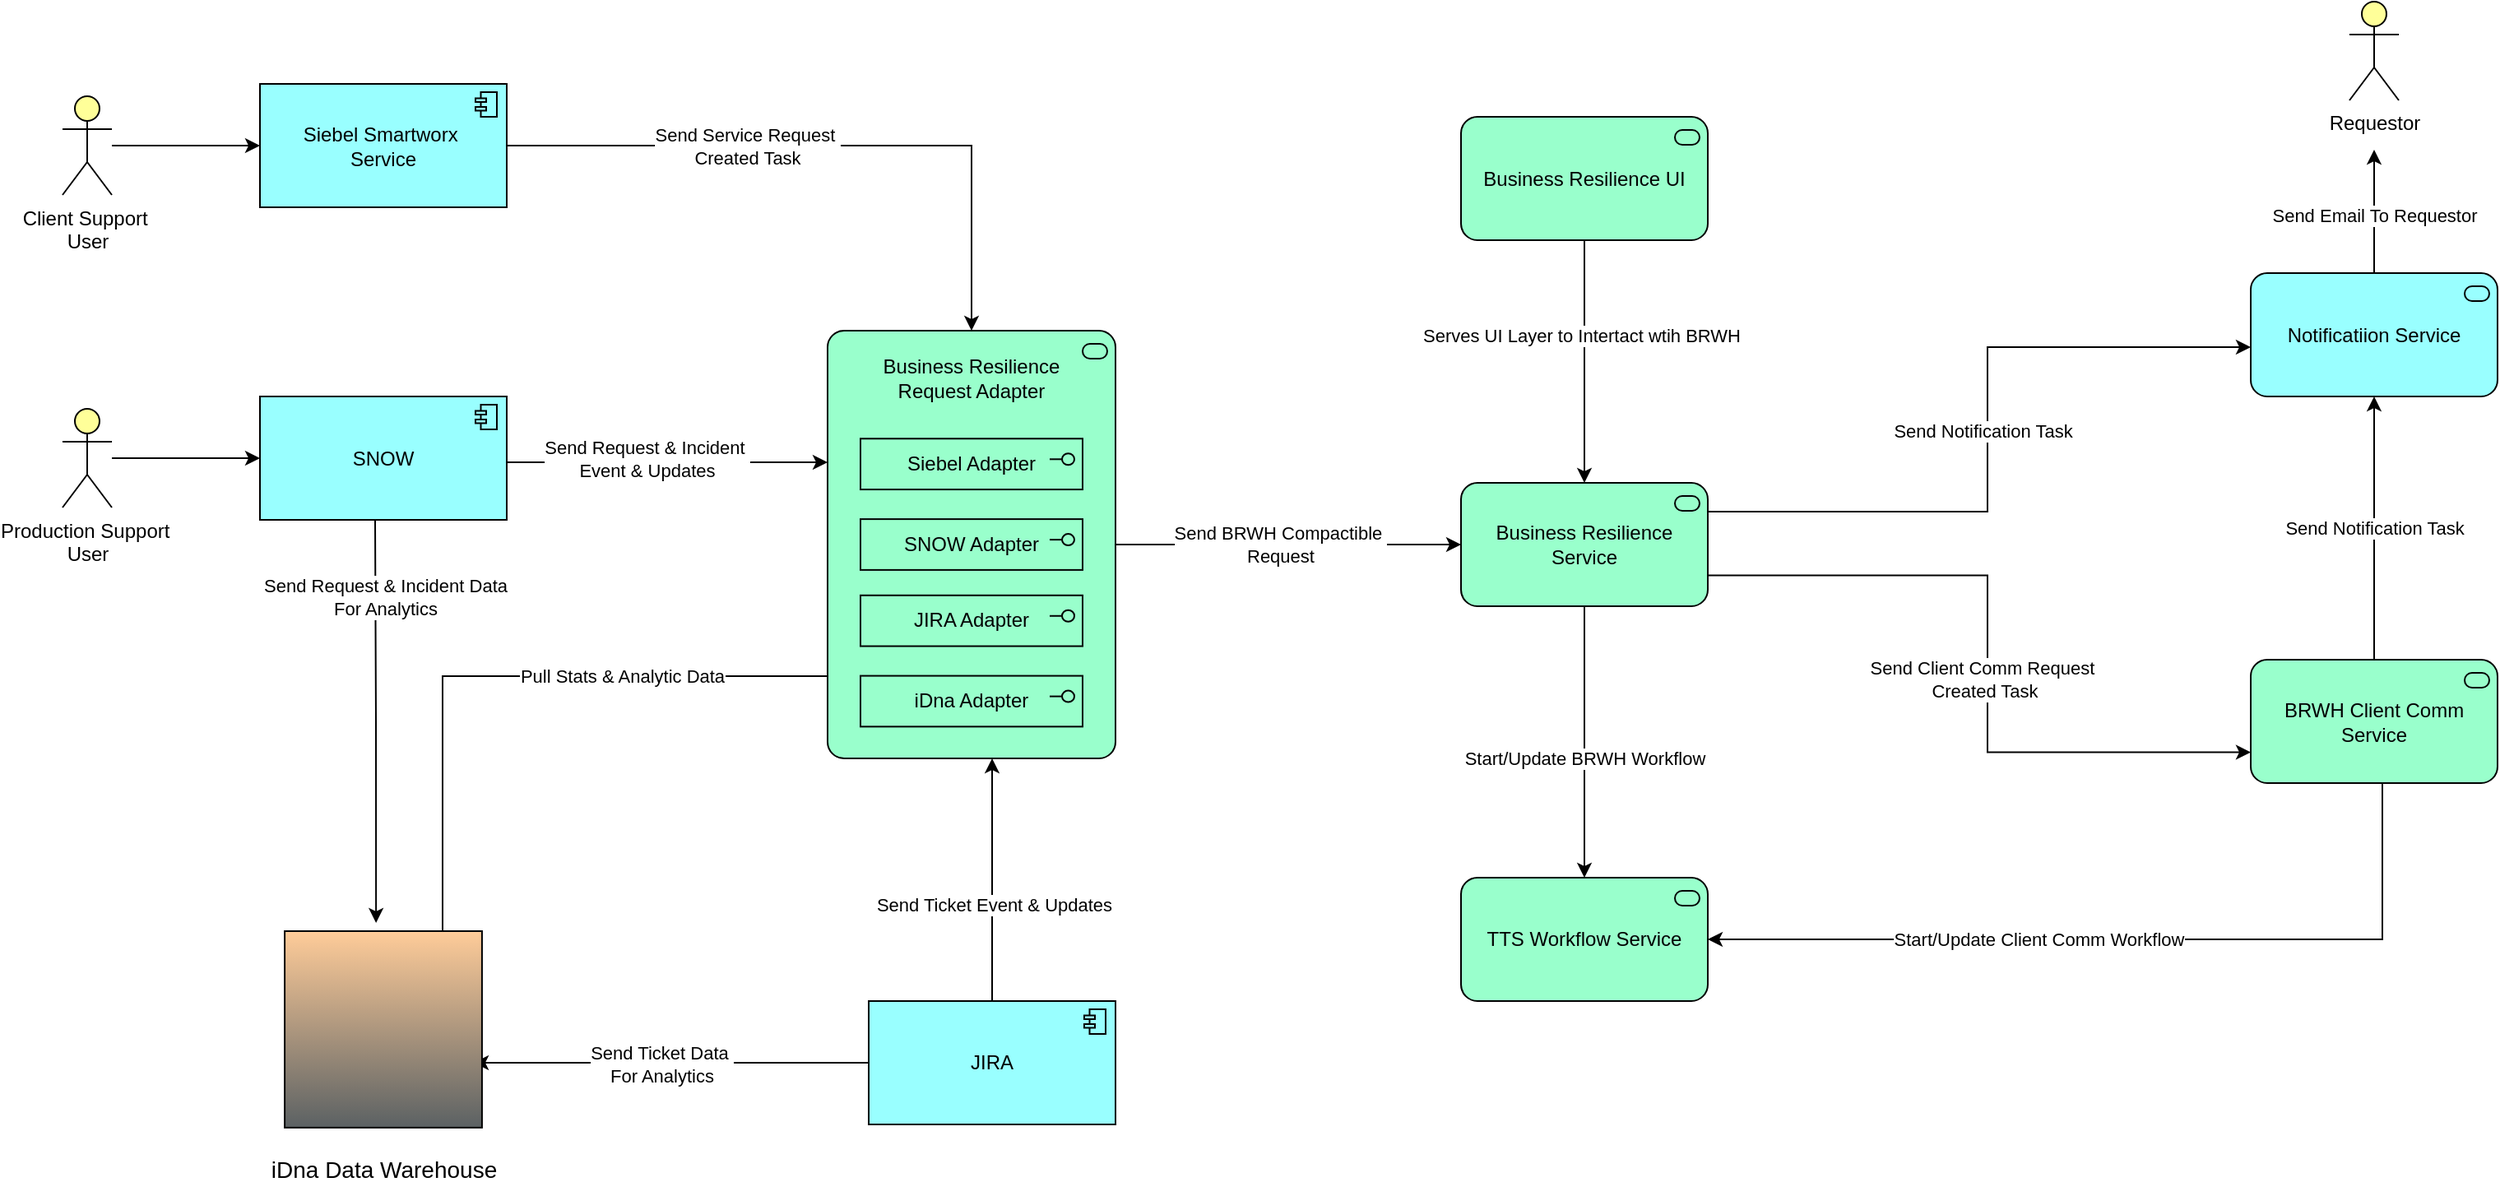 <mxfile version="28.1.1">
  <diagram name="Page-1" id="OteSbWdA2ZE-DIGd8uvN">
    <mxGraphModel dx="2712" dy="914" grid="1" gridSize="10" guides="1" tooltips="1" connect="1" arrows="1" fold="1" page="1" pageScale="1" pageWidth="850" pageHeight="1100" math="0" shadow="0">
      <root>
        <mxCell id="0" />
        <mxCell id="1" parent="0" />
        <mxCell id="-Si1qEhgWz94pLlsSCn9-34" value="Business Resilience UI" style="html=1;outlineConnect=0;whiteSpace=wrap;fillColor=#99FFCC;shape=mxgraph.archimate3.application;appType=serv;archiType=rounded" vertex="1" parent="1">
          <mxGeometry x="920" y="100" width="150" height="75" as="geometry" />
        </mxCell>
        <mxCell id="-Si1qEhgWz94pLlsSCn9-32" value="Business Resilience&lt;div&gt;Service&lt;/div&gt;" style="html=1;outlineConnect=0;whiteSpace=wrap;fillColor=#99FFCC;shape=mxgraph.archimate3.application;appType=serv;archiType=rounded" vertex="1" parent="1">
          <mxGeometry x="920" y="322.5" width="150" height="75" as="geometry" />
        </mxCell>
        <mxCell id="-Si1qEhgWz94pLlsSCn9-120" style="edgeStyle=orthogonalEdgeStyle;rounded=0;orthogonalLoop=1;jettySize=auto;html=1;" edge="1" parent="1" source="-Si1qEhgWz94pLlsSCn9-36" target="-Si1qEhgWz94pLlsSCn9-31">
          <mxGeometry relative="1" as="geometry">
            <Array as="points">
              <mxPoint x="470" y="310" />
              <mxPoint x="470" y="310" />
            </Array>
          </mxGeometry>
        </mxCell>
        <mxCell id="-Si1qEhgWz94pLlsSCn9-155" value="Send Request &amp;amp; Incident&amp;nbsp;&lt;div&gt;Event &amp;amp; Updates&lt;/div&gt;" style="edgeLabel;html=1;align=center;verticalAlign=middle;resizable=0;points=[];" vertex="1" connectable="0" parent="-Si1qEhgWz94pLlsSCn9-120">
          <mxGeometry x="-0.43" y="1" relative="1" as="geometry">
            <mxPoint x="29" y="-1" as="offset" />
          </mxGeometry>
        </mxCell>
        <mxCell id="-Si1qEhgWz94pLlsSCn9-130" style="edgeStyle=orthogonalEdgeStyle;rounded=0;orthogonalLoop=1;jettySize=auto;html=1;exitX=0.5;exitY=1;exitDx=0;exitDy=0;exitPerimeter=0;" edge="1" parent="1">
          <mxGeometry relative="1" as="geometry">
            <mxPoint x="260.571" y="590" as="targetPoint" />
            <mxPoint x="260" y="345" as="sourcePoint" />
          </mxGeometry>
        </mxCell>
        <mxCell id="-Si1qEhgWz94pLlsSCn9-157" value="Send Request &amp;amp; Incident Data&lt;div&gt;For Analytics&lt;/div&gt;" style="edgeLabel;html=1;align=center;verticalAlign=middle;resizable=0;points=[];" vertex="1" connectable="0" parent="-Si1qEhgWz94pLlsSCn9-130">
          <mxGeometry x="-0.483" y="1" relative="1" as="geometry">
            <mxPoint x="4" y="-17" as="offset" />
          </mxGeometry>
        </mxCell>
        <mxCell id="-Si1qEhgWz94pLlsSCn9-128" style="edgeStyle=orthogonalEdgeStyle;rounded=0;orthogonalLoop=1;jettySize=auto;html=1;" edge="1" parent="1" source="-Si1qEhgWz94pLlsSCn9-37">
          <mxGeometry relative="1" as="geometry">
            <mxPoint x="320" y="675" as="targetPoint" />
          </mxGeometry>
        </mxCell>
        <mxCell id="-Si1qEhgWz94pLlsSCn9-158" value="Send Ticket Data&amp;nbsp;&lt;div&gt;For Analytics&lt;/div&gt;" style="edgeLabel;html=1;align=center;verticalAlign=middle;resizable=0;points=[];" vertex="1" connectable="0" parent="-Si1qEhgWz94pLlsSCn9-128">
          <mxGeometry x="0.058" relative="1" as="geometry">
            <mxPoint as="offset" />
          </mxGeometry>
        </mxCell>
        <mxCell id="-Si1qEhgWz94pLlsSCn9-139" style="edgeStyle=orthogonalEdgeStyle;rounded=0;orthogonalLoop=1;jettySize=auto;html=1;" edge="1" parent="1" source="-Si1qEhgWz94pLlsSCn9-37" target="-Si1qEhgWz94pLlsSCn9-31">
          <mxGeometry relative="1" as="geometry">
            <Array as="points">
              <mxPoint x="635" y="480" />
              <mxPoint x="635" y="480" />
            </Array>
          </mxGeometry>
        </mxCell>
        <mxCell id="-Si1qEhgWz94pLlsSCn9-154" value="Send Ticket Event &amp;amp; Updates" style="edgeLabel;html=1;align=center;verticalAlign=middle;resizable=0;points=[];" vertex="1" connectable="0" parent="-Si1qEhgWz94pLlsSCn9-139">
          <mxGeometry x="-0.201" y="-1" relative="1" as="geometry">
            <mxPoint as="offset" />
          </mxGeometry>
        </mxCell>
        <mxCell id="-Si1qEhgWz94pLlsSCn9-37" value="JIRA" style="html=1;outlineConnect=0;whiteSpace=wrap;fillColor=#99ffff;shape=mxgraph.archimate3.application;appType=comp;archiType=square;" vertex="1" parent="1">
          <mxGeometry x="560" y="637.5" width="150" height="75" as="geometry" />
        </mxCell>
        <mxCell id="-Si1qEhgWz94pLlsSCn9-44" style="edgeStyle=orthogonalEdgeStyle;rounded=0;orthogonalLoop=1;jettySize=auto;html=1;entryX=0.5;entryY=0;entryDx=0;entryDy=0;entryPerimeter=0;" edge="1" parent="1" source="-Si1qEhgWz94pLlsSCn9-34" target="-Si1qEhgWz94pLlsSCn9-32">
          <mxGeometry relative="1" as="geometry" />
        </mxCell>
        <mxCell id="-Si1qEhgWz94pLlsSCn9-78" value="Serves UI Layer to Intertact wtih BRWH" style="edgeLabel;html=1;align=center;verticalAlign=middle;resizable=0;points=[];" vertex="1" connectable="0" parent="-Si1qEhgWz94pLlsSCn9-44">
          <mxGeometry x="-0.217" y="-2" relative="1" as="geometry">
            <mxPoint as="offset" />
          </mxGeometry>
        </mxCell>
        <mxCell id="-Si1qEhgWz94pLlsSCn9-106" value="" style="group" vertex="1" connectable="0" parent="1">
          <mxGeometry x="535" y="230" width="175" height="260" as="geometry" />
        </mxCell>
        <mxCell id="-Si1qEhgWz94pLlsSCn9-145" style="edgeStyle=orthogonalEdgeStyle;rounded=0;orthogonalLoop=1;jettySize=auto;html=1;" edge="1" parent="-Si1qEhgWz94pLlsSCn9-106" source="-Si1qEhgWz94pLlsSCn9-31">
          <mxGeometry relative="1" as="geometry">
            <mxPoint x="-235" y="370" as="targetPoint" />
            <Array as="points">
              <mxPoint x="-234" y="210" />
              <mxPoint x="-234" y="370" />
            </Array>
          </mxGeometry>
        </mxCell>
        <mxCell id="-Si1qEhgWz94pLlsSCn9-156" value="Pull Stats &amp;amp; Analytic Data" style="edgeLabel;html=1;align=center;verticalAlign=middle;resizable=0;points=[];" vertex="1" connectable="0" parent="-Si1qEhgWz94pLlsSCn9-145">
          <mxGeometry x="-0.093" y="-1" relative="1" as="geometry">
            <mxPoint x="54" y="1" as="offset" />
          </mxGeometry>
        </mxCell>
        <mxCell id="-Si1qEhgWz94pLlsSCn9-31" value="Business Resilience&lt;br&gt;Request Adapter&lt;div&gt;&lt;br&gt;&lt;/div&gt;&lt;div&gt;&lt;br&gt;&lt;/div&gt;&lt;div&gt;&lt;br&gt;&lt;/div&gt;&lt;div&gt;&lt;br&gt;&lt;/div&gt;&lt;div&gt;&lt;br&gt;&lt;/div&gt;&lt;div&gt;&lt;br&gt;&lt;/div&gt;&lt;div&gt;&lt;br&gt;&lt;/div&gt;&lt;div&gt;&lt;br&gt;&lt;/div&gt;&lt;div&gt;&lt;br&gt;&lt;/div&gt;&lt;div&gt;&lt;br&gt;&lt;/div&gt;&lt;div&gt;&lt;br&gt;&lt;/div&gt;&lt;div&gt;&lt;br&gt;&lt;/div&gt;&lt;div&gt;&lt;br&gt;&lt;/div&gt;&lt;div&gt;&lt;br&gt;&lt;/div&gt;" style="html=1;outlineConnect=0;whiteSpace=wrap;fillColor=#99FFCC;shape=mxgraph.archimate3.application;appType=serv;archiType=rounded" vertex="1" parent="-Si1qEhgWz94pLlsSCn9-106">
          <mxGeometry width="175" height="260" as="geometry" />
        </mxCell>
        <mxCell id="-Si1qEhgWz94pLlsSCn9-99" value="Siebel Adapter" style="html=1;outlineConnect=0;whiteSpace=wrap;fillColor=#99FFCC;shape=mxgraph.archimate3.application;appType=interface;archiType=square;" vertex="1" parent="-Si1qEhgWz94pLlsSCn9-106">
          <mxGeometry x="20" y="65.644" width="135" height="30.891" as="geometry" />
        </mxCell>
        <mxCell id="-Si1qEhgWz94pLlsSCn9-100" value="SNOW Adapter" style="html=1;outlineConnect=0;whiteSpace=wrap;fillColor=#99FFCC;shape=mxgraph.archimate3.application;appType=interface;archiType=square;" vertex="1" parent="-Si1qEhgWz94pLlsSCn9-106">
          <mxGeometry x="20" y="114.554" width="135" height="30.891" as="geometry" />
        </mxCell>
        <mxCell id="-Si1qEhgWz94pLlsSCn9-101" value="JIRA Adapter" style="html=1;outlineConnect=0;whiteSpace=wrap;fillColor=#99FFCC;shape=mxgraph.archimate3.application;appType=interface;archiType=square;" vertex="1" parent="-Si1qEhgWz94pLlsSCn9-106">
          <mxGeometry x="20" y="160.891" width="135" height="30.891" as="geometry" />
        </mxCell>
        <mxCell id="-Si1qEhgWz94pLlsSCn9-103" value="iDna Adapter" style="html=1;outlineConnect=0;whiteSpace=wrap;fillColor=#99FFCC;shape=mxgraph.archimate3.application;appType=interface;archiType=square;" vertex="1" parent="-Si1qEhgWz94pLlsSCn9-106">
          <mxGeometry x="20" y="209.802" width="135" height="30.891" as="geometry" />
        </mxCell>
        <mxCell id="-Si1qEhgWz94pLlsSCn9-123" value="" style="group;fillColor=none;" vertex="1" connectable="0" parent="1">
          <mxGeometry x="175" y="595" width="180" height="160" as="geometry" />
        </mxCell>
        <mxCell id="-Si1qEhgWz94pLlsSCn9-114" value="" style="shape=mxgraph.networks2.icon;aspect=fixed;fillColor=#FFCC99;strokeColor=#000000;gradientColor=#5B6163;network2IconShadow=1;network2bgFillColor=none;network2Icon=mxgraph.networks2.big_data;network2IconXOffset=-0.0;network2IconYOffset=0.002;network2IconW=1;network2IconH= 0.996;" vertex="1" parent="-Si1qEhgWz94pLlsSCn9-123">
          <mxGeometry x="30.04" width="119.92" height="119.44" as="geometry" />
        </mxCell>
        <mxCell id="-Si1qEhgWz94pLlsSCn9-115" value="&lt;font style=&quot;font-size: 14px;&quot;&gt;iDna Data Warehouse&lt;/font&gt;" style="text;html=1;align=center;verticalAlign=middle;resizable=0;points=[];autosize=1;strokeColor=none;fillColor=none;" vertex="1" parent="-Si1qEhgWz94pLlsSCn9-123">
          <mxGeometry x="10" y="130" width="160" height="30" as="geometry" />
        </mxCell>
        <mxCell id="-Si1qEhgWz94pLlsSCn9-33" value="&lt;div&gt;TTS Workflow Service&lt;/div&gt;" style="html=1;outlineConnect=0;whiteSpace=wrap;fillColor=#99FFCC;shape=mxgraph.archimate3.application;appType=serv;archiType=rounded" vertex="1" parent="1">
          <mxGeometry x="920" y="562.5" width="150" height="75" as="geometry" />
        </mxCell>
        <mxCell id="-Si1qEhgWz94pLlsSCn9-48" value="BRWH Client Comm Service" style="html=1;outlineConnect=0;whiteSpace=wrap;fillColor=#99FFCC;shape=mxgraph.archimate3.application;appType=serv;archiType=rounded" vertex="1" parent="1">
          <mxGeometry x="1400" y="430" width="150" height="75" as="geometry" />
        </mxCell>
        <mxCell id="-Si1qEhgWz94pLlsSCn9-50" style="edgeStyle=orthogonalEdgeStyle;rounded=0;orthogonalLoop=1;jettySize=auto;html=1;" edge="1" parent="1" source="-Si1qEhgWz94pLlsSCn9-48" target="-Si1qEhgWz94pLlsSCn9-51">
          <mxGeometry relative="1" as="geometry">
            <mxPoint x="1645" y="697.5" as="targetPoint" />
            <Array as="points">
              <mxPoint x="1475" y="360" />
              <mxPoint x="1475" y="360" />
            </Array>
          </mxGeometry>
        </mxCell>
        <mxCell id="-Si1qEhgWz94pLlsSCn9-73" value="Send Notification Task" style="edgeLabel;html=1;align=center;verticalAlign=middle;resizable=0;points=[];" vertex="1" connectable="0" parent="-Si1qEhgWz94pLlsSCn9-50">
          <mxGeometry x="-0.015" y="2" relative="1" as="geometry">
            <mxPoint x="2" y="-1" as="offset" />
          </mxGeometry>
        </mxCell>
        <mxCell id="-Si1qEhgWz94pLlsSCn9-140" style="edgeStyle=orthogonalEdgeStyle;rounded=0;orthogonalLoop=1;jettySize=auto;html=1;entryX=0.5;entryY=0;entryDx=0;entryDy=0;entryPerimeter=0;" edge="1" parent="1" source="-Si1qEhgWz94pLlsSCn9-32" target="-Si1qEhgWz94pLlsSCn9-33">
          <mxGeometry relative="1" as="geometry" />
        </mxCell>
        <mxCell id="-Si1qEhgWz94pLlsSCn9-151" value="Start/Update BRWH Workflow" style="edgeLabel;html=1;align=center;verticalAlign=middle;resizable=0;points=[];" vertex="1" connectable="0" parent="-Si1qEhgWz94pLlsSCn9-140">
          <mxGeometry x="-0.173" y="1" relative="1" as="geometry">
            <mxPoint x="-1" y="24" as="offset" />
          </mxGeometry>
        </mxCell>
        <mxCell id="-Si1qEhgWz94pLlsSCn9-141" style="edgeStyle=orthogonalEdgeStyle;rounded=0;orthogonalLoop=1;jettySize=auto;html=1;exitX=1;exitY=0.25;exitDx=0;exitDy=0;exitPerimeter=0;" edge="1" parent="1" source="-Si1qEhgWz94pLlsSCn9-32" target="-Si1qEhgWz94pLlsSCn9-51">
          <mxGeometry relative="1" as="geometry">
            <mxPoint x="1350" y="240" as="targetPoint" />
            <Array as="points">
              <mxPoint x="1240" y="340" />
              <mxPoint x="1240" y="240" />
            </Array>
          </mxGeometry>
        </mxCell>
        <mxCell id="-Si1qEhgWz94pLlsSCn9-152" value="Send Notification Task" style="edgeLabel;html=1;align=center;verticalAlign=middle;resizable=0;points=[];" vertex="1" connectable="0" parent="-Si1qEhgWz94pLlsSCn9-141">
          <mxGeometry x="0.023" y="3" relative="1" as="geometry">
            <mxPoint as="offset" />
          </mxGeometry>
        </mxCell>
        <mxCell id="-Si1qEhgWz94pLlsSCn9-142" style="edgeStyle=orthogonalEdgeStyle;rounded=0;orthogonalLoop=1;jettySize=auto;html=1;entryX=1;entryY=0.5;entryDx=0;entryDy=0;entryPerimeter=0;" edge="1" parent="1" source="-Si1qEhgWz94pLlsSCn9-48" target="-Si1qEhgWz94pLlsSCn9-33">
          <mxGeometry relative="1" as="geometry">
            <Array as="points">
              <mxPoint x="1480" y="600" />
            </Array>
          </mxGeometry>
        </mxCell>
        <mxCell id="-Si1qEhgWz94pLlsSCn9-149" value="Start/Update Client Comm Workflow" style="edgeLabel;html=1;align=center;verticalAlign=middle;resizable=0;points=[];" vertex="1" connectable="0" parent="-Si1qEhgWz94pLlsSCn9-142">
          <mxGeometry x="0.423" y="3" relative="1" as="geometry">
            <mxPoint x="55" y="-3" as="offset" />
          </mxGeometry>
        </mxCell>
        <mxCell id="-Si1qEhgWz94pLlsSCn9-144" style="edgeStyle=orthogonalEdgeStyle;rounded=0;orthogonalLoop=1;jettySize=auto;html=1;exitX=1;exitY=0.5;exitDx=0;exitDy=0;exitPerimeter=0;entryX=0;entryY=0.5;entryDx=0;entryDy=0;entryPerimeter=0;" edge="1" parent="1" source="-Si1qEhgWz94pLlsSCn9-31" target="-Si1qEhgWz94pLlsSCn9-32">
          <mxGeometry relative="1" as="geometry" />
        </mxCell>
        <mxCell id="-Si1qEhgWz94pLlsSCn9-159" value="Send BRWH Compactible&amp;nbsp;&lt;div&gt;Request&lt;/div&gt;" style="edgeLabel;html=1;align=center;verticalAlign=middle;resizable=0;points=[];" vertex="1" connectable="0" parent="-Si1qEhgWz94pLlsSCn9-144">
          <mxGeometry x="-0.305" y="1" relative="1" as="geometry">
            <mxPoint x="27" y="1" as="offset" />
          </mxGeometry>
        </mxCell>
        <mxCell id="-Si1qEhgWz94pLlsSCn9-148" style="edgeStyle=orthogonalEdgeStyle;rounded=0;orthogonalLoop=1;jettySize=auto;html=1;exitX=1;exitY=0.75;exitDx=0;exitDy=0;exitPerimeter=0;entryX=0;entryY=0.75;entryDx=0;entryDy=0;entryPerimeter=0;" edge="1" parent="1" source="-Si1qEhgWz94pLlsSCn9-32" target="-Si1qEhgWz94pLlsSCn9-48">
          <mxGeometry relative="1" as="geometry">
            <Array as="points">
              <mxPoint x="1240" y="379" />
              <mxPoint x="1240" y="486" />
            </Array>
          </mxGeometry>
        </mxCell>
        <mxCell id="-Si1qEhgWz94pLlsSCn9-153" value="Send Client Comm Request&amp;nbsp;&lt;div&gt;Created Task&lt;/div&gt;" style="edgeLabel;html=1;align=center;verticalAlign=middle;resizable=0;points=[];" vertex="1" connectable="0" parent="-Si1qEhgWz94pLlsSCn9-148">
          <mxGeometry x="0.063" y="-2" relative="1" as="geometry">
            <mxPoint as="offset" />
          </mxGeometry>
        </mxCell>
        <mxCell id="-Si1qEhgWz94pLlsSCn9-42" style="edgeStyle=orthogonalEdgeStyle;rounded=0;orthogonalLoop=1;jettySize=auto;html=1;" edge="1" parent="1" source="-Si1qEhgWz94pLlsSCn9-28" target="-Si1qEhgWz94pLlsSCn9-31">
          <mxGeometry relative="1" as="geometry" />
        </mxCell>
        <mxCell id="-Si1qEhgWz94pLlsSCn9-65" value="Send Service Request&amp;nbsp;&lt;div&gt;Created Task&lt;/div&gt;" style="edgeLabel;html=1;align=center;verticalAlign=middle;resizable=0;points=[];" vertex="1" connectable="0" parent="-Si1qEhgWz94pLlsSCn9-42">
          <mxGeometry x="0.114" y="-1" relative="1" as="geometry">
            <mxPoint x="-74" y="-1" as="offset" />
          </mxGeometry>
        </mxCell>
        <mxCell id="-Si1qEhgWz94pLlsSCn9-160" value="" style="group" vertex="1" connectable="0" parent="1">
          <mxGeometry x="70" y="80" width="270" height="75" as="geometry" />
        </mxCell>
        <mxCell id="-Si1qEhgWz94pLlsSCn9-28" value="Siebel Smartworx&amp;nbsp;&lt;div&gt;Service&lt;/div&gt;" style="html=1;outlineConnect=0;whiteSpace=wrap;fillColor=#99ffff;shape=mxgraph.archimate3.application;appType=comp;archiType=square;" vertex="1" parent="-Si1qEhgWz94pLlsSCn9-160">
          <mxGeometry x="120" width="150" height="75" as="geometry" />
        </mxCell>
        <mxCell id="-Si1qEhgWz94pLlsSCn9-108" value="" style="edgeStyle=orthogonalEdgeStyle;rounded=0;orthogonalLoop=1;jettySize=auto;html=1;" edge="1" parent="-Si1qEhgWz94pLlsSCn9-160" source="-Si1qEhgWz94pLlsSCn9-38" target="-Si1qEhgWz94pLlsSCn9-28">
          <mxGeometry relative="1" as="geometry" />
        </mxCell>
        <mxCell id="-Si1qEhgWz94pLlsSCn9-38" value="Client Support&amp;nbsp;&lt;div&gt;User&lt;/div&gt;" style="shape=umlActor;verticalLabelPosition=bottom;verticalAlign=top;html=1;outlineConnect=0;fillColor=#FFFF99;" vertex="1" parent="-Si1qEhgWz94pLlsSCn9-160">
          <mxGeometry y="7.5" width="30" height="60" as="geometry" />
        </mxCell>
        <mxCell id="-Si1qEhgWz94pLlsSCn9-161" value="" style="group" vertex="1" connectable="0" parent="1">
          <mxGeometry x="70" y="270" width="270" height="75" as="geometry" />
        </mxCell>
        <mxCell id="-Si1qEhgWz94pLlsSCn9-36" value="SNOW" style="html=1;outlineConnect=0;whiteSpace=wrap;fillColor=#99ffff;shape=mxgraph.archimate3.application;appType=comp;archiType=square;" vertex="1" parent="-Si1qEhgWz94pLlsSCn9-161">
          <mxGeometry x="120" width="150" height="75" as="geometry" />
        </mxCell>
        <mxCell id="-Si1qEhgWz94pLlsSCn9-111" value="" style="edgeStyle=orthogonalEdgeStyle;rounded=0;orthogonalLoop=1;jettySize=auto;html=1;" edge="1" parent="-Si1qEhgWz94pLlsSCn9-161" source="-Si1qEhgWz94pLlsSCn9-110" target="-Si1qEhgWz94pLlsSCn9-36">
          <mxGeometry relative="1" as="geometry" />
        </mxCell>
        <mxCell id="-Si1qEhgWz94pLlsSCn9-110" value="Production Support&amp;nbsp;&lt;div&gt;User&lt;/div&gt;" style="shape=umlActor;verticalLabelPosition=bottom;verticalAlign=top;html=1;outlineConnect=0;fillColor=#FFFF99;" vertex="1" parent="-Si1qEhgWz94pLlsSCn9-161">
          <mxGeometry y="7.5" width="30" height="60" as="geometry" />
        </mxCell>
        <mxCell id="-Si1qEhgWz94pLlsSCn9-162" value="" style="group" vertex="1" connectable="0" parent="1">
          <mxGeometry x="1400" y="30" width="150" height="240" as="geometry" />
        </mxCell>
        <mxCell id="-Si1qEhgWz94pLlsSCn9-51" value="Notificatiion Service" style="html=1;outlineConnect=0;whiteSpace=wrap;fillColor=#99ffff;shape=mxgraph.archimate3.application;appType=serv;archiType=rounded" vertex="1" parent="-Si1qEhgWz94pLlsSCn9-162">
          <mxGeometry y="165" width="150" height="75" as="geometry" />
        </mxCell>
        <mxCell id="-Si1qEhgWz94pLlsSCn9-88" value="Requestor" style="shape=umlActor;verticalLabelPosition=bottom;verticalAlign=top;html=1;outlineConnect=0;fillColor=#FFFF99;" vertex="1" parent="-Si1qEhgWz94pLlsSCn9-162">
          <mxGeometry x="60" width="30" height="60" as="geometry" />
        </mxCell>
        <mxCell id="-Si1qEhgWz94pLlsSCn9-89" style="edgeStyle=orthogonalEdgeStyle;rounded=0;orthogonalLoop=1;jettySize=auto;html=1;" edge="1" parent="-Si1qEhgWz94pLlsSCn9-162" source="-Si1qEhgWz94pLlsSCn9-51">
          <mxGeometry relative="1" as="geometry">
            <mxPoint x="75" y="90" as="targetPoint" />
          </mxGeometry>
        </mxCell>
        <mxCell id="-Si1qEhgWz94pLlsSCn9-94" value="Send Email To Requestor" style="edgeLabel;html=1;align=center;verticalAlign=middle;resizable=0;points=[];" vertex="1" connectable="0" parent="-Si1qEhgWz94pLlsSCn9-89">
          <mxGeometry x="-0.17" y="-1" relative="1" as="geometry">
            <mxPoint x="-1" y="-4" as="offset" />
          </mxGeometry>
        </mxCell>
      </root>
    </mxGraphModel>
  </diagram>
</mxfile>
